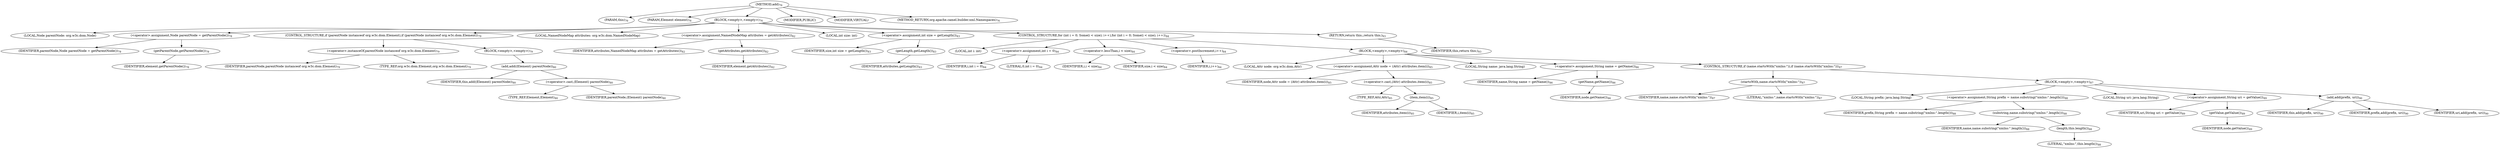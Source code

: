 digraph "add" {  
"135" [label = <(METHOD,add)<SUB>76</SUB>> ]
"10" [label = <(PARAM,this)<SUB>76</SUB>> ]
"136" [label = <(PARAM,Element element)<SUB>76</SUB>> ]
"137" [label = <(BLOCK,&lt;empty&gt;,&lt;empty&gt;)<SUB>76</SUB>> ]
"138" [label = <(LOCAL,Node parentNode: org.w3c.dom.Node)> ]
"139" [label = <(&lt;operator&gt;.assignment,Node parentNode = getParentNode())<SUB>78</SUB>> ]
"140" [label = <(IDENTIFIER,parentNode,Node parentNode = getParentNode())<SUB>78</SUB>> ]
"141" [label = <(getParentNode,getParentNode())<SUB>78</SUB>> ]
"142" [label = <(IDENTIFIER,element,getParentNode())<SUB>78</SUB>> ]
"143" [label = <(CONTROL_STRUCTURE,if (parentNode instanceof org.w3c.dom.Element),if (parentNode instanceof org.w3c.dom.Element))<SUB>79</SUB>> ]
"144" [label = <(&lt;operator&gt;.instanceOf,parentNode instanceof org.w3c.dom.Element)<SUB>79</SUB>> ]
"145" [label = <(IDENTIFIER,parentNode,parentNode instanceof org.w3c.dom.Element)<SUB>79</SUB>> ]
"146" [label = <(TYPE_REF,org.w3c.dom.Element,org.w3c.dom.Element)<SUB>79</SUB>> ]
"147" [label = <(BLOCK,&lt;empty&gt;,&lt;empty&gt;)<SUB>79</SUB>> ]
"148" [label = <(add,add((Element) parentNode))<SUB>80</SUB>> ]
"9" [label = <(IDENTIFIER,this,add((Element) parentNode))<SUB>80</SUB>> ]
"149" [label = <(&lt;operator&gt;.cast,(Element) parentNode)<SUB>80</SUB>> ]
"150" [label = <(TYPE_REF,Element,Element)<SUB>80</SUB>> ]
"151" [label = <(IDENTIFIER,parentNode,(Element) parentNode)<SUB>80</SUB>> ]
"152" [label = <(LOCAL,NamedNodeMap attributes: org.w3c.dom.NamedNodeMap)> ]
"153" [label = <(&lt;operator&gt;.assignment,NamedNodeMap attributes = getAttributes())<SUB>82</SUB>> ]
"154" [label = <(IDENTIFIER,attributes,NamedNodeMap attributes = getAttributes())<SUB>82</SUB>> ]
"155" [label = <(getAttributes,getAttributes())<SUB>82</SUB>> ]
"156" [label = <(IDENTIFIER,element,getAttributes())<SUB>82</SUB>> ]
"157" [label = <(LOCAL,int size: int)> ]
"158" [label = <(&lt;operator&gt;.assignment,int size = getLength())<SUB>83</SUB>> ]
"159" [label = <(IDENTIFIER,size,int size = getLength())<SUB>83</SUB>> ]
"160" [label = <(getLength,getLength())<SUB>83</SUB>> ]
"161" [label = <(IDENTIFIER,attributes,getLength())<SUB>83</SUB>> ]
"162" [label = <(CONTROL_STRUCTURE,for (int i = 0; Some(i &lt; size); i++),for (int i = 0; Some(i &lt; size); i++))<SUB>84</SUB>> ]
"163" [label = <(LOCAL,int i: int)> ]
"164" [label = <(&lt;operator&gt;.assignment,int i = 0)<SUB>84</SUB>> ]
"165" [label = <(IDENTIFIER,i,int i = 0)<SUB>84</SUB>> ]
"166" [label = <(LITERAL,0,int i = 0)<SUB>84</SUB>> ]
"167" [label = <(&lt;operator&gt;.lessThan,i &lt; size)<SUB>84</SUB>> ]
"168" [label = <(IDENTIFIER,i,i &lt; size)<SUB>84</SUB>> ]
"169" [label = <(IDENTIFIER,size,i &lt; size)<SUB>84</SUB>> ]
"170" [label = <(&lt;operator&gt;.postIncrement,i++)<SUB>84</SUB>> ]
"171" [label = <(IDENTIFIER,i,i++)<SUB>84</SUB>> ]
"172" [label = <(BLOCK,&lt;empty&gt;,&lt;empty&gt;)<SUB>84</SUB>> ]
"173" [label = <(LOCAL,Attr node: org.w3c.dom.Attr)> ]
"174" [label = <(&lt;operator&gt;.assignment,Attr node = (Attr) attributes.item(i))<SUB>85</SUB>> ]
"175" [label = <(IDENTIFIER,node,Attr node = (Attr) attributes.item(i))<SUB>85</SUB>> ]
"176" [label = <(&lt;operator&gt;.cast,(Attr) attributes.item(i))<SUB>85</SUB>> ]
"177" [label = <(TYPE_REF,Attr,Attr)<SUB>85</SUB>> ]
"178" [label = <(item,item(i))<SUB>85</SUB>> ]
"179" [label = <(IDENTIFIER,attributes,item(i))<SUB>85</SUB>> ]
"180" [label = <(IDENTIFIER,i,item(i))<SUB>85</SUB>> ]
"181" [label = <(LOCAL,String name: java.lang.String)> ]
"182" [label = <(&lt;operator&gt;.assignment,String name = getName())<SUB>86</SUB>> ]
"183" [label = <(IDENTIFIER,name,String name = getName())<SUB>86</SUB>> ]
"184" [label = <(getName,getName())<SUB>86</SUB>> ]
"185" [label = <(IDENTIFIER,node,getName())<SUB>86</SUB>> ]
"186" [label = <(CONTROL_STRUCTURE,if (name.startsWith(&quot;xmlns:&quot;)),if (name.startsWith(&quot;xmlns:&quot;)))<SUB>87</SUB>> ]
"187" [label = <(startsWith,name.startsWith(&quot;xmlns:&quot;))<SUB>87</SUB>> ]
"188" [label = <(IDENTIFIER,name,name.startsWith(&quot;xmlns:&quot;))<SUB>87</SUB>> ]
"189" [label = <(LITERAL,&quot;xmlns:&quot;,name.startsWith(&quot;xmlns:&quot;))<SUB>87</SUB>> ]
"190" [label = <(BLOCK,&lt;empty&gt;,&lt;empty&gt;)<SUB>87</SUB>> ]
"191" [label = <(LOCAL,String prefix: java.lang.String)> ]
"192" [label = <(&lt;operator&gt;.assignment,String prefix = name.substring(&quot;xmlns:&quot;.length()))<SUB>88</SUB>> ]
"193" [label = <(IDENTIFIER,prefix,String prefix = name.substring(&quot;xmlns:&quot;.length()))<SUB>88</SUB>> ]
"194" [label = <(substring,name.substring(&quot;xmlns:&quot;.length()))<SUB>88</SUB>> ]
"195" [label = <(IDENTIFIER,name,name.substring(&quot;xmlns:&quot;.length()))<SUB>88</SUB>> ]
"196" [label = <(length,this.length())<SUB>88</SUB>> ]
"197" [label = <(LITERAL,&quot;xmlns:&quot;,this.length())<SUB>88</SUB>> ]
"198" [label = <(LOCAL,String uri: java.lang.String)> ]
"199" [label = <(&lt;operator&gt;.assignment,String uri = getValue())<SUB>89</SUB>> ]
"200" [label = <(IDENTIFIER,uri,String uri = getValue())<SUB>89</SUB>> ]
"201" [label = <(getValue,getValue())<SUB>89</SUB>> ]
"202" [label = <(IDENTIFIER,node,getValue())<SUB>89</SUB>> ]
"203" [label = <(add,add(prefix, uri))<SUB>90</SUB>> ]
"11" [label = <(IDENTIFIER,this,add(prefix, uri))<SUB>90</SUB>> ]
"204" [label = <(IDENTIFIER,prefix,add(prefix, uri))<SUB>90</SUB>> ]
"205" [label = <(IDENTIFIER,uri,add(prefix, uri))<SUB>90</SUB>> ]
"206" [label = <(RETURN,return this;,return this;)<SUB>93</SUB>> ]
"12" [label = <(IDENTIFIER,this,return this;)<SUB>93</SUB>> ]
"207" [label = <(MODIFIER,PUBLIC)> ]
"208" [label = <(MODIFIER,VIRTUAL)> ]
"209" [label = <(METHOD_RETURN,org.apache.camel.builder.xml.Namespaces)<SUB>76</SUB>> ]
  "135" -> "10" 
  "135" -> "136" 
  "135" -> "137" 
  "135" -> "207" 
  "135" -> "208" 
  "135" -> "209" 
  "137" -> "138" 
  "137" -> "139" 
  "137" -> "143" 
  "137" -> "152" 
  "137" -> "153" 
  "137" -> "157" 
  "137" -> "158" 
  "137" -> "162" 
  "137" -> "206" 
  "139" -> "140" 
  "139" -> "141" 
  "141" -> "142" 
  "143" -> "144" 
  "143" -> "147" 
  "144" -> "145" 
  "144" -> "146" 
  "147" -> "148" 
  "148" -> "9" 
  "148" -> "149" 
  "149" -> "150" 
  "149" -> "151" 
  "153" -> "154" 
  "153" -> "155" 
  "155" -> "156" 
  "158" -> "159" 
  "158" -> "160" 
  "160" -> "161" 
  "162" -> "163" 
  "162" -> "164" 
  "162" -> "167" 
  "162" -> "170" 
  "162" -> "172" 
  "164" -> "165" 
  "164" -> "166" 
  "167" -> "168" 
  "167" -> "169" 
  "170" -> "171" 
  "172" -> "173" 
  "172" -> "174" 
  "172" -> "181" 
  "172" -> "182" 
  "172" -> "186" 
  "174" -> "175" 
  "174" -> "176" 
  "176" -> "177" 
  "176" -> "178" 
  "178" -> "179" 
  "178" -> "180" 
  "182" -> "183" 
  "182" -> "184" 
  "184" -> "185" 
  "186" -> "187" 
  "186" -> "190" 
  "187" -> "188" 
  "187" -> "189" 
  "190" -> "191" 
  "190" -> "192" 
  "190" -> "198" 
  "190" -> "199" 
  "190" -> "203" 
  "192" -> "193" 
  "192" -> "194" 
  "194" -> "195" 
  "194" -> "196" 
  "196" -> "197" 
  "199" -> "200" 
  "199" -> "201" 
  "201" -> "202" 
  "203" -> "11" 
  "203" -> "204" 
  "203" -> "205" 
  "206" -> "12" 
}
